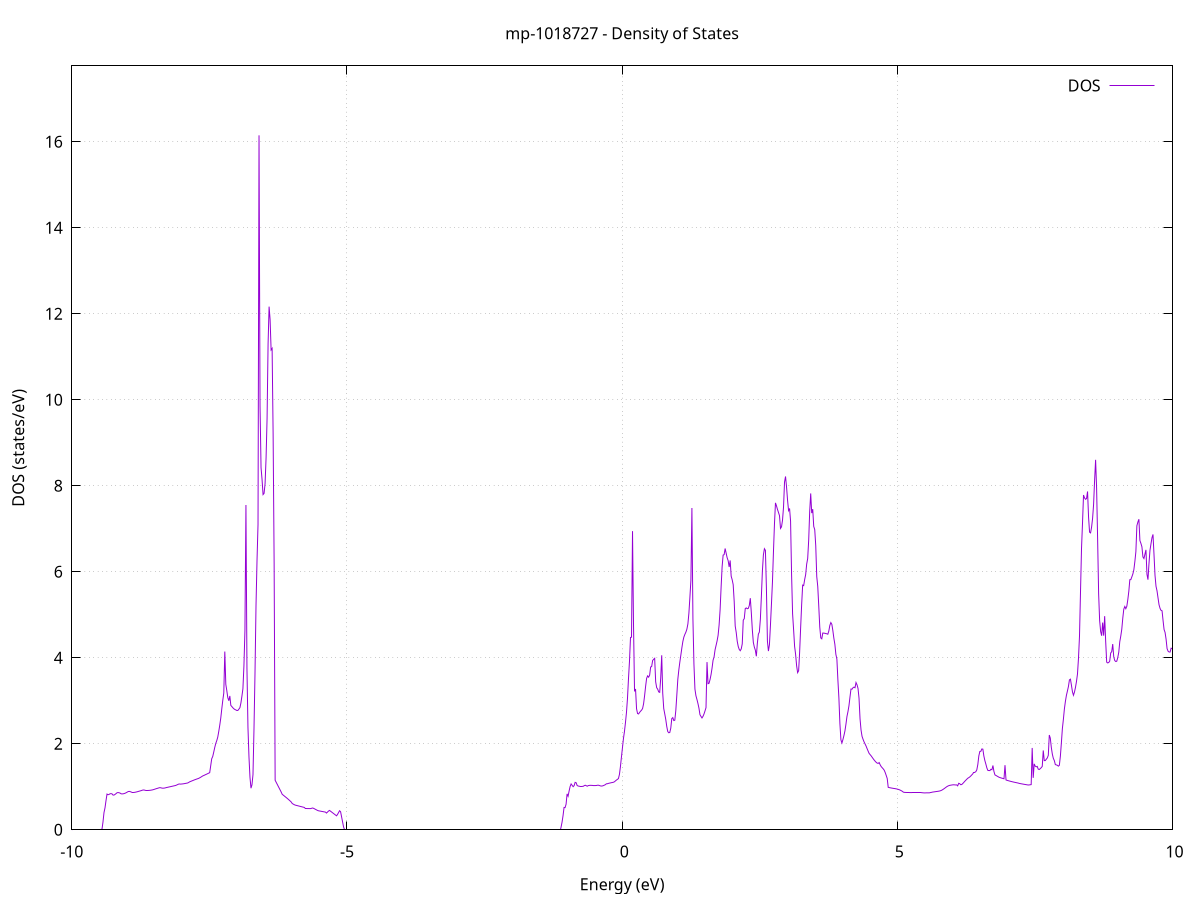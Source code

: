 set title 'mp-1018727 - Density of States'
set xlabel 'Energy (eV)'
set ylabel 'DOS (states/eV)'
set grid
set xrange [-10:10]
set yrange [0:17.765]
set xzeroaxis lt -1
set terminal png size 800,600
set output 'mp-1018727_dos_gnuplot.png'
plot '-' using 1:2 with lines title 'DOS'
-20.170700 0.000000
-20.152400 0.000000
-20.134100 0.000000
-20.115800 0.000000
-20.097500 0.000000
-20.079200 0.000000
-20.061000 0.000000
-20.042700 0.000000
-20.024400 0.000000
-20.006100 0.000000
-19.987800 0.000000
-19.969500 0.000000
-19.951200 0.000000
-19.932900 0.000000
-19.914600 0.000000
-19.896300 0.000000
-19.878000 0.000000
-19.859700 0.000000
-19.841400 0.000000
-19.823200 0.000000
-19.804900 0.000000
-19.786600 0.000000
-19.768300 0.000000
-19.750000 0.000000
-19.731700 0.000000
-19.713400 0.000000
-19.695100 0.000000
-19.676800 0.000000
-19.658500 0.000000
-19.640200 0.000000
-19.621900 0.000000
-19.603600 0.000000
-19.585400 0.000000
-19.567100 0.000000
-19.548800 0.000000
-19.530500 0.000000
-19.512200 0.000000
-19.493900 0.000000
-19.475600 0.000000
-19.457300 0.000000
-19.439000 0.000000
-19.420700 0.000000
-19.402400 0.000000
-19.384100 0.000000
-19.365800 0.000000
-19.347600 0.000000
-19.329300 0.000000
-19.311000 0.000000
-19.292700 0.000000
-19.274400 0.000000
-19.256100 0.000000
-19.237800 0.000000
-19.219500 0.000000
-19.201200 0.000000
-19.182900 0.000000
-19.164600 0.000000
-19.146300 0.000000
-19.128100 0.000000
-19.109800 0.000000
-19.091500 0.000000
-19.073200 0.000000
-19.054900 0.000000
-19.036600 0.000000
-19.018300 0.000000
-19.000000 0.000000
-18.981700 0.000000
-18.963400 0.000000
-18.945100 0.000000
-18.926800 0.000000
-18.908500 0.000000
-18.890300 0.000000
-18.872000 0.000000
-18.853700 0.000000
-18.835400 0.000000
-18.817100 0.000000
-18.798800 0.000000
-18.780500 0.000000
-18.762200 0.000000
-18.743900 0.000000
-18.725600 0.000000
-18.707300 0.000000
-18.689000 0.000000
-18.670700 0.000000
-18.652500 0.000000
-18.634200 0.000000
-18.615900 0.000000
-18.597600 0.000000
-18.579300 0.000000
-18.561000 0.000000
-18.542700 0.000000
-18.524400 0.000000
-18.506100 4.405700
-18.487800 30.357700
-18.469500 40.411600
-18.451200 34.907500
-18.432900 45.697600
-18.414700 44.973000
-18.396400 33.263000
-18.378100 59.705500
-18.359800 133.087600
-18.341500 55.640200
-18.323200 41.707500
-18.304900 62.769500
-18.286600 36.299700
-18.268300 0.000000
-18.250000 0.000000
-18.231700 0.000000
-18.213400 0.000000
-18.195200 0.000000
-18.176900 0.000000
-18.158600 0.000000
-18.140300 0.000000
-18.122000 0.000000
-18.103700 0.000000
-18.085400 0.000000
-18.067100 0.000000
-18.048800 0.000000
-18.030500 0.000000
-18.012200 0.000000
-17.993900 0.000000
-17.975600 0.000000
-17.957400 0.000000
-17.939100 0.000000
-17.920800 0.000000
-17.902500 0.000000
-17.884200 0.000000
-17.865900 0.000000
-17.847600 0.000000
-17.829300 0.000000
-17.811000 0.000000
-17.792700 0.000000
-17.774400 0.000000
-17.756100 0.000000
-17.737800 0.000000
-17.719600 0.000000
-17.701300 0.000000
-17.683000 0.000000
-17.664700 0.000000
-17.646400 0.000000
-17.628100 0.000000
-17.609800 0.000000
-17.591500 0.000000
-17.573200 0.000000
-17.554900 0.000000
-17.536600 0.000000
-17.518300 0.000000
-17.500000 0.000000
-17.481800 0.000000
-17.463500 0.000000
-17.445200 0.000000
-17.426900 0.000000
-17.408600 0.000000
-17.390300 0.000000
-17.372000 0.000000
-17.353700 0.000000
-17.335400 0.000000
-17.317100 0.000000
-17.298800 0.000000
-17.280500 0.000000
-17.262200 0.000000
-17.244000 0.000000
-17.225700 0.000000
-17.207400 0.000000
-17.189100 0.000000
-17.170800 0.000000
-17.152500 0.000000
-17.134200 0.000000
-17.115900 0.000000
-17.097600 0.000000
-17.079300 0.000000
-17.061000 0.000000
-17.042700 0.000000
-17.024500 0.000000
-17.006200 0.000000
-16.987900 0.000000
-16.969600 0.000000
-16.951300 0.000000
-16.933000 0.000000
-16.914700 0.000000
-16.896400 0.000000
-16.878100 0.000000
-16.859800 0.000000
-16.841500 0.000000
-16.823200 0.000000
-16.804900 0.000000
-16.786700 0.000000
-16.768400 0.000000
-16.750100 0.000000
-16.731800 0.000000
-16.713500 0.000000
-16.695200 0.000000
-16.676900 0.000000
-16.658600 0.000000
-16.640300 0.000000
-16.622000 0.000000
-16.603700 0.000000
-16.585400 0.000000
-16.567100 0.000000
-16.548900 0.000000
-16.530600 0.000000
-16.512300 0.000000
-16.494000 0.000000
-16.475700 0.000000
-16.457400 0.000000
-16.439100 0.000000
-16.420800 0.000000
-16.402500 0.000000
-16.384200 0.000000
-16.365900 0.000000
-16.347600 0.000000
-16.329300 0.000000
-16.311100 0.000000
-16.292800 0.000000
-16.274500 0.000000
-16.256200 0.000000
-16.237900 0.000000
-16.219600 0.000000
-16.201300 0.000000
-16.183000 0.000000
-16.164700 0.000000
-16.146400 0.000000
-16.128100 0.000000
-16.109800 0.000000
-16.091500 0.000000
-16.073300 0.000000
-16.055000 0.000000
-16.036700 0.000000
-16.018400 0.000000
-16.000100 0.000000
-15.981800 0.000000
-15.963500 0.000000
-15.945200 0.000000
-15.926900 0.000000
-15.908600 0.000000
-15.890300 0.000000
-15.872000 0.000000
-15.853800 0.000000
-15.835500 0.000000
-15.817200 0.000000
-15.798900 0.000000
-15.780600 0.000000
-15.762300 0.000000
-15.744000 0.000000
-15.725700 0.000000
-15.707400 0.000000
-15.689100 0.000000
-15.670800 0.000000
-15.652500 0.000000
-15.634200 0.000000
-15.616000 0.000000
-15.597700 0.000000
-15.579400 0.000000
-15.561100 0.000000
-15.542800 0.000000
-15.524500 0.000000
-15.506200 0.000000
-15.487900 0.000000
-15.469600 0.000000
-15.451300 0.000000
-15.433000 0.000000
-15.414700 0.000000
-15.396400 0.000000
-15.378200 0.000000
-15.359900 0.000000
-15.341600 0.000000
-15.323300 0.000000
-15.305000 0.000000
-15.286700 0.000000
-15.268400 0.000000
-15.250100 0.000000
-15.231800 0.000000
-15.213500 0.000000
-15.195200 0.000000
-15.176900 0.000000
-15.158600 0.000000
-15.140400 0.000000
-15.122100 0.000000
-15.103800 0.000000
-15.085500 0.000000
-15.067200 0.000000
-15.048900 0.000000
-15.030600 0.000000
-15.012300 0.000000
-14.994000 0.000000
-14.975700 0.000000
-14.957400 0.000000
-14.939100 0.000000
-14.920800 0.000000
-14.902600 0.000000
-14.884300 0.000000
-14.866000 0.000000
-14.847700 0.000000
-14.829400 0.000000
-14.811100 0.000000
-14.792800 0.000000
-14.774500 0.000000
-14.756200 0.000000
-14.737900 0.000000
-14.719600 0.000000
-14.701300 0.000000
-14.683100 0.000000
-14.664800 0.000000
-14.646500 0.000000
-14.628200 0.000000
-14.609900 0.000000
-14.591600 0.000000
-14.573300 0.000000
-14.555000 0.000000
-14.536700 0.000000
-14.518400 0.000000
-14.500100 0.000000
-14.481800 0.000000
-14.463500 0.000000
-14.445300 0.000000
-14.427000 0.000000
-14.408700 0.000000
-14.390400 0.000000
-14.372100 0.000000
-14.353800 0.000000
-14.335500 0.000000
-14.317200 0.000000
-14.298900 0.000000
-14.280600 0.000000
-14.262300 0.000000
-14.244000 0.000000
-14.225700 0.000000
-14.207500 0.000000
-14.189200 0.000000
-14.170900 0.000000
-14.152600 0.000000
-14.134300 0.000000
-14.116000 0.000000
-14.097700 0.000000
-14.079400 0.000000
-14.061100 0.000000
-14.042800 0.000000
-14.024500 0.000000
-14.006200 0.000000
-13.987900 0.000000
-13.969700 0.000000
-13.951400 0.000000
-13.933100 0.000000
-13.914800 0.000000
-13.896500 0.000000
-13.878200 0.000000
-13.859900 0.000000
-13.841600 0.000000
-13.823300 0.000000
-13.805000 0.000000
-13.786700 0.000000
-13.768400 0.000000
-13.750100 0.000000
-13.731900 0.000000
-13.713600 0.000000
-13.695300 0.000000
-13.677000 0.000000
-13.658700 0.000000
-13.640400 0.000000
-13.622100 0.000000
-13.603800 0.000000
-13.585500 0.000000
-13.567200 0.000000
-13.548900 0.000000
-13.530600 0.000000
-13.512400 0.000000
-13.494100 0.000000
-13.475800 0.000000
-13.457500 0.000000
-13.439200 0.000000
-13.420900 0.000000
-13.402600 0.000000
-13.384300 0.000000
-13.366000 0.000000
-13.347700 0.000000
-13.329400 0.000000
-13.311100 0.000000
-13.292800 0.000000
-13.274600 0.000000
-13.256300 0.000000
-13.238000 0.000000
-13.219700 0.000000
-13.201400 0.000000
-13.183100 0.000000
-13.164800 0.000000
-13.146500 0.000000
-13.128200 0.000000
-13.109900 0.000000
-13.091600 0.000000
-13.073300 0.000000
-13.055000 0.000000
-13.036800 0.000000
-13.018500 0.000000
-13.000200 0.000000
-12.981900 0.000000
-12.963600 0.000000
-12.945300 0.000000
-12.927000 0.000000
-12.908700 0.000000
-12.890400 0.000000
-12.872100 0.000000
-12.853800 0.000000
-12.835500 0.000000
-12.817200 0.000000
-12.799000 0.000000
-12.780700 0.000000
-12.762400 0.000000
-12.744100 0.000000
-12.725800 0.000000
-12.707500 0.000000
-12.689200 0.000000
-12.670900 0.000000
-12.652600 0.000000
-12.634300 0.000000
-12.616000 0.000000
-12.597700 0.000000
-12.579400 0.000000
-12.561200 0.000000
-12.542900 0.000000
-12.524600 0.000000
-12.506300 0.000000
-12.488000 0.000000
-12.469700 0.000000
-12.451400 0.000000
-12.433100 0.000000
-12.414800 0.000000
-12.396500 0.000000
-12.378200 0.000000
-12.359900 0.000000
-12.341700 0.000000
-12.323400 0.000000
-12.305100 0.000000
-12.286800 0.000000
-12.268500 0.000000
-12.250200 0.000000
-12.231900 0.000000
-12.213600 0.000000
-12.195300 0.000000
-12.177000 0.000000
-12.158700 0.000000
-12.140400 0.000000
-12.122100 0.000000
-12.103900 0.000000
-12.085600 0.000000
-12.067300 0.000000
-12.049000 0.000000
-12.030700 0.000000
-12.012400 0.000000
-11.994100 0.000000
-11.975800 0.000000
-11.957500 0.000000
-11.939200 0.000000
-11.920900 0.000000
-11.902600 0.000000
-11.884300 0.000000
-11.866100 0.000000
-11.847800 0.000000
-11.829500 0.000000
-11.811200 0.000000
-11.792900 0.000000
-11.774600 0.000000
-11.756300 0.000000
-11.738000 0.000000
-11.719700 0.000000
-11.701400 0.000000
-11.683100 0.000000
-11.664800 0.000000
-11.646500 0.000000
-11.628300 0.000000
-11.610000 0.000000
-11.591700 0.000000
-11.573400 0.000000
-11.555100 0.000000
-11.536800 0.000000
-11.518500 0.000000
-11.500200 0.000000
-11.481900 0.000000
-11.463600 0.000000
-11.445300 0.000000
-11.427000 0.000000
-11.408800 0.000000
-11.390500 0.000000
-11.372200 0.000000
-11.353900 0.000000
-11.335600 0.000000
-11.317300 0.000000
-11.299000 0.000000
-11.280700 0.000000
-11.262400 0.000000
-11.244100 0.000000
-11.225800 0.000000
-11.207500 0.000000
-11.189200 0.000000
-11.171000 0.000000
-11.152700 0.000000
-11.134400 0.000000
-11.116100 0.000000
-11.097800 0.000000
-11.079500 0.000000
-11.061200 0.000000
-11.042900 0.000000
-11.024600 0.000000
-11.006300 0.000000
-10.988000 0.000000
-10.969700 0.000000
-10.951400 0.000000
-10.933200 0.000000
-10.914900 0.000000
-10.896600 0.000000
-10.878300 0.000000
-10.860000 0.000000
-10.841700 0.000000
-10.823400 0.000000
-10.805100 0.000000
-10.786800 0.000000
-10.768500 0.000000
-10.750200 0.000000
-10.731900 0.000000
-10.713600 0.000000
-10.695400 0.000000
-10.677100 0.000000
-10.658800 0.000000
-10.640500 0.000000
-10.622200 0.000000
-10.603900 0.000000
-10.585600 0.000000
-10.567300 0.000000
-10.549000 0.000000
-10.530700 0.000000
-10.512400 0.000000
-10.494100 0.000000
-10.475800 0.000000
-10.457600 0.000000
-10.439300 0.000000
-10.421000 0.000000
-10.402700 0.000000
-10.384400 0.000000
-10.366100 0.000000
-10.347800 0.000000
-10.329500 0.000000
-10.311200 0.000000
-10.292900 0.000000
-10.274600 0.000000
-10.256300 0.000000
-10.238100 0.000000
-10.219800 0.000000
-10.201500 0.000000
-10.183200 0.000000
-10.164900 0.000000
-10.146600 0.000000
-10.128300 0.000000
-10.110000 0.000000
-10.091700 0.000000
-10.073400 0.000000
-10.055100 0.000000
-10.036800 0.000000
-10.018500 0.000000
-10.000300 0.000000
-9.982000 0.000000
-9.963700 0.000000
-9.945400 0.000000
-9.927100 0.000000
-9.908800 0.000000
-9.890500 0.000000
-9.872200 0.000000
-9.853900 0.000000
-9.835600 0.000000
-9.817300 0.000000
-9.799000 0.000000
-9.780700 0.000000
-9.762500 0.000000
-9.744200 0.000000
-9.725900 0.000000
-9.707600 0.000000
-9.689300 0.000000
-9.671000 0.000000
-9.652700 0.000000
-9.634400 0.000000
-9.616100 0.000000
-9.597800 0.000000
-9.579500 0.000000
-9.561200 0.000000
-9.542900 0.000000
-9.524700 0.000000
-9.506400 0.000000
-9.488100 0.000000
-9.469800 0.000000
-9.451500 0.012600
-9.433200 0.180400
-9.414900 0.399200
-9.396600 0.510100
-9.378300 0.678200
-9.360000 0.830700
-9.341700 0.815500
-9.323400 0.822000
-9.305100 0.836800
-9.286900 0.840100
-9.268600 0.834800
-9.250300 0.806600
-9.232000 0.807700
-9.213700 0.823100
-9.195400 0.841300
-9.177100 0.861700
-9.158800 0.865100
-9.140500 0.860900
-9.122200 0.853300
-9.103900 0.836600
-9.085600 0.833900
-9.067400 0.836100
-9.049100 0.842000
-9.030800 0.850200
-9.012500 0.861300
-8.994200 0.875000
-8.975900 0.888300
-8.957600 0.893500
-8.939300 0.887600
-8.921000 0.878200
-8.902700 0.867400
-8.884400 0.866700
-8.866100 0.869200
-8.847800 0.873000
-8.829600 0.877900
-8.811300 0.884000
-8.793000 0.890800
-8.774700 0.897500
-8.756400 0.904200
-8.738100 0.910900
-8.719800 0.919900
-8.701500 0.925600
-8.683200 0.923900
-8.664900 0.917100
-8.646600 0.913000
-8.628300 0.913700
-8.610000 0.914500
-8.591800 0.916200
-8.573500 0.919000
-8.555200 0.922700
-8.536900 0.927000
-8.518600 0.933000
-8.500300 0.940700
-8.482000 0.948600
-8.463700 0.956200
-8.445400 0.963400
-8.427100 0.970600
-8.408800 0.977700
-8.390500 0.978400
-8.372200 0.972500
-8.354000 0.967600
-8.335700 0.967400
-8.317400 0.969800
-8.299100 0.974900
-8.280800 0.981600
-8.262500 0.986900
-8.244200 0.992200
-8.225900 0.997500
-8.207600 1.002800
-8.189300 1.008100
-8.171000 1.013400
-8.152700 1.018700
-8.134400 1.024100
-8.116200 1.029700
-8.097900 1.038200
-8.079600 1.049600
-8.061300 1.061200
-8.043000 1.064900
-8.024700 1.062100
-8.006400 1.063900
-7.988100 1.066600
-7.969800 1.069800
-7.951500 1.074100
-7.933200 1.078600
-7.914900 1.083100
-7.896700 1.087600
-7.878400 1.098400
-7.860100 1.114100
-7.841800 1.123600
-7.823500 1.133200
-7.805200 1.142800
-7.786900 1.152300
-7.768600 1.161800
-7.750300 1.170500
-7.732000 1.178800
-7.713700 1.187000
-7.695400 1.195300
-7.677100 1.207700
-7.658900 1.221100
-7.640600 1.235800
-7.622300 1.250800
-7.604000 1.261300
-7.585700 1.272200
-7.567400 1.283200
-7.549100 1.294200
-7.530800 1.305500
-7.512500 1.316900
-7.494200 1.328300
-7.475900 1.489300
-7.457600 1.651400
-7.439300 1.703900
-7.421100 1.804800
-7.402800 1.912200
-7.384500 2.005900
-7.366200 2.071100
-7.347900 2.154000
-7.329600 2.286400
-7.311300 2.433500
-7.293000 2.598800
-7.274700 2.811800
-7.256400 3.009600
-7.238100 3.179900
-7.219800 4.145100
-7.201500 3.382000
-7.183300 3.234200
-7.165000 3.071300
-7.146700 3.001400
-7.128400 3.112300
-7.110100 2.891800
-7.091800 2.866000
-7.073500 2.837700
-7.055200 2.813700
-7.036900 2.797800
-7.018600 2.786500
-7.000300 2.774000
-6.982000 2.776000
-6.963700 2.806100
-6.945500 2.838700
-6.927200 2.947800
-6.908900 3.106700
-6.890600 3.279600
-6.872300 3.810500
-6.854000 4.632300
-6.835700 7.552000
-6.817400 3.760900
-6.799100 2.385900
-6.780800 1.698700
-6.762500 1.222800
-6.744200 0.966900
-6.726000 1.046300
-6.707700 1.282800
-6.689400 2.347800
-6.671100 3.639600
-6.652800 5.209400
-6.634500 6.261500
-6.616200 7.098900
-6.597900 16.150000
-6.579600 9.854000
-6.561300 8.421200
-6.543000 8.146700
-6.524700 7.794800
-6.506400 7.822300
-6.488200 8.046900
-6.469900 8.647000
-6.451600 9.566800
-6.433300 11.306000
-6.415000 12.166300
-6.396700 11.863200
-6.378400 11.160100
-6.360100 11.195500
-6.341800 9.199900
-6.323500 6.214800
-6.305200 1.151900
-6.286900 1.106300
-6.268600 1.060800
-6.250400 1.015200
-6.232100 0.969600
-6.213800 0.924000
-6.195500 0.878400
-6.177200 0.826100
-6.158900 0.806900
-6.140600 0.787800
-6.122300 0.768700
-6.104000 0.749600
-6.085700 0.730400
-6.067400 0.710000
-6.049100 0.688900
-6.030800 0.667700
-6.012600 0.645100
-5.994300 0.610800
-5.976000 0.596700
-5.957700 0.583400
-5.939400 0.573500
-5.921100 0.567500
-5.902800 0.561500
-5.884500 0.555500
-5.866200 0.549500
-5.847900 0.543500
-5.829600 0.537400
-5.811300 0.531400
-5.793100 0.525400
-5.774800 0.519400
-5.756500 0.494800
-5.738200 0.494200
-5.719900 0.493700
-5.701600 0.493100
-5.683300 0.492600
-5.665000 0.492000
-5.646700 0.497600
-5.628400 0.506500
-5.610100 0.501000
-5.591800 0.488600
-5.573500 0.476200
-5.555300 0.463800
-5.537000 0.451400
-5.518700 0.442000
-5.500400 0.437600
-5.482100 0.433100
-5.463800 0.428600
-5.445500 0.424200
-5.427200 0.419700
-5.408900 0.415300
-5.390600 0.410800
-5.372300 0.388600
-5.354000 0.411600
-5.335700 0.434600
-5.317500 0.450500
-5.299200 0.432500
-5.280900 0.414500
-5.262600 0.396600
-5.244300 0.378600
-5.226000 0.360700
-5.207700 0.342700
-5.189400 0.324800
-5.171100 0.357500
-5.152800 0.400000
-5.134500 0.442500
-5.116200 0.420900
-5.097900 0.301700
-5.079700 0.182400
-5.061400 0.063100
-5.043100 0.000000
-5.024800 0.000000
-5.006500 0.000000
-4.988200 0.000000
-4.969900 0.000000
-4.951600 0.000000
-4.933300 0.000000
-4.915000 0.000000
-4.896700 0.000000
-4.878400 0.000000
-4.860100 0.000000
-4.841900 0.000000
-4.823600 0.000000
-4.805300 0.000000
-4.787000 0.000000
-4.768700 0.000000
-4.750400 0.000000
-4.732100 0.000000
-4.713800 0.000000
-4.695500 0.000000
-4.677200 0.000000
-4.658900 0.000000
-4.640600 0.000000
-4.622400 0.000000
-4.604100 0.000000
-4.585800 0.000000
-4.567500 0.000000
-4.549200 0.000000
-4.530900 0.000000
-4.512600 0.000000
-4.494300 0.000000
-4.476000 0.000000
-4.457700 0.000000
-4.439400 0.000000
-4.421100 0.000000
-4.402800 0.000000
-4.384600 0.000000
-4.366300 0.000000
-4.348000 0.000000
-4.329700 0.000000
-4.311400 0.000000
-4.293100 0.000000
-4.274800 0.000000
-4.256500 0.000000
-4.238200 0.000000
-4.219900 0.000000
-4.201600 0.000000
-4.183300 0.000000
-4.165000 0.000000
-4.146800 0.000000
-4.128500 0.000000
-4.110200 0.000000
-4.091900 0.000000
-4.073600 0.000000
-4.055300 0.000000
-4.037000 0.000000
-4.018700 0.000000
-4.000400 0.000000
-3.982100 0.000000
-3.963800 0.000000
-3.945500 0.000000
-3.927200 0.000000
-3.909000 0.000000
-3.890700 0.000000
-3.872400 0.000000
-3.854100 0.000000
-3.835800 0.000000
-3.817500 0.000000
-3.799200 0.000000
-3.780900 0.000000
-3.762600 0.000000
-3.744300 0.000000
-3.726000 0.000000
-3.707700 0.000000
-3.689400 0.000000
-3.671200 0.000000
-3.652900 0.000000
-3.634600 0.000000
-3.616300 0.000000
-3.598000 0.000000
-3.579700 0.000000
-3.561400 0.000000
-3.543100 0.000000
-3.524800 0.000000
-3.506500 0.000000
-3.488200 0.000000
-3.469900 0.000000
-3.451700 0.000000
-3.433400 0.000000
-3.415100 0.000000
-3.396800 0.000000
-3.378500 0.000000
-3.360200 0.000000
-3.341900 0.000000
-3.323600 0.000000
-3.305300 0.000000
-3.287000 0.000000
-3.268700 0.000000
-3.250400 0.000000
-3.232100 0.000000
-3.213900 0.000000
-3.195600 0.000000
-3.177300 0.000000
-3.159000 0.000000
-3.140700 0.000000
-3.122400 0.000000
-3.104100 0.000000
-3.085800 0.000000
-3.067500 0.000000
-3.049200 0.000000
-3.030900 0.000000
-3.012600 0.000000
-2.994300 0.000000
-2.976100 0.000000
-2.957800 0.000000
-2.939500 0.000000
-2.921200 0.000000
-2.902900 0.000000
-2.884600 0.000000
-2.866300 0.000000
-2.848000 0.000000
-2.829700 0.000000
-2.811400 0.000000
-2.793100 0.000000
-2.774800 0.000000
-2.756500 0.000000
-2.738300 0.000000
-2.720000 0.000000
-2.701700 0.000000
-2.683400 0.000000
-2.665100 0.000000
-2.646800 0.000000
-2.628500 0.000000
-2.610200 0.000000
-2.591900 0.000000
-2.573600 0.000000
-2.555300 0.000000
-2.537000 0.000000
-2.518700 0.000000
-2.500500 0.000000
-2.482200 0.000000
-2.463900 0.000000
-2.445600 0.000000
-2.427300 0.000000
-2.409000 0.000000
-2.390700 0.000000
-2.372400 0.000000
-2.354100 0.000000
-2.335800 0.000000
-2.317500 0.000000
-2.299200 0.000000
-2.281000 0.000000
-2.262700 0.000000
-2.244400 0.000000
-2.226100 0.000000
-2.207800 0.000000
-2.189500 0.000000
-2.171200 0.000000
-2.152900 0.000000
-2.134600 0.000000
-2.116300 0.000000
-2.098000 0.000000
-2.079700 0.000000
-2.061400 0.000000
-2.043200 0.000000
-2.024900 0.000000
-2.006600 0.000000
-1.988300 0.000000
-1.970000 0.000000
-1.951700 0.000000
-1.933400 0.000000
-1.915100 0.000000
-1.896800 0.000000
-1.878500 0.000000
-1.860200 0.000000
-1.841900 0.000000
-1.823600 0.000000
-1.805400 0.000000
-1.787100 0.000000
-1.768800 0.000000
-1.750500 0.000000
-1.732200 0.000000
-1.713900 0.000000
-1.695600 0.000000
-1.677300 0.000000
-1.659000 0.000000
-1.640700 0.000000
-1.622400 0.000000
-1.604100 0.000000
-1.585800 0.000000
-1.567600 0.000000
-1.549300 0.000000
-1.531000 0.000000
-1.512700 0.000000
-1.494400 0.000000
-1.476100 0.000000
-1.457800 0.000000
-1.439500 0.000000
-1.421200 0.000000
-1.402900 0.000000
-1.384600 0.000000
-1.366300 0.000000
-1.348000 0.000000
-1.329800 0.000000
-1.311500 0.000000
-1.293200 0.000000
-1.274900 0.000000
-1.256600 0.000000
-1.238300 0.000000
-1.220000 0.000000
-1.201700 0.000000
-1.183400 0.000000
-1.165100 0.000000
-1.146800 0.000000
-1.128500 0.000000
-1.110300 0.058200
-1.092000 0.176300
-1.073700 0.330000
-1.055400 0.519100
-1.037100 0.515700
-1.018800 0.594200
-1.000500 0.834900
-0.982200 0.780600
-0.963900 0.900500
-0.945600 1.005400
-0.927300 1.065800
-0.909000 1.034200
-0.890700 1.002300
-0.872500 1.026700
-0.854200 1.102900
-0.835900 1.094400
-0.817600 1.029000
-0.799300 1.017800
-0.781000 1.013100
-0.762700 1.009000
-0.744400 1.008900
-0.726100 1.009100
-0.707800 1.010500
-0.689500 1.025700
-0.671200 1.036000
-0.652900 1.025600
-0.634700 1.013100
-0.616400 1.026800
-0.598100 1.031600
-0.579800 1.033600
-0.561500 1.033400
-0.543200 1.032000
-0.524900 1.028000
-0.506600 1.027400
-0.488300 1.028300
-0.470000 1.029800
-0.451700 1.035000
-0.433400 1.036900
-0.415100 1.030700
-0.396900 1.021100
-0.378600 1.016800
-0.360300 1.018900
-0.342000 1.026500
-0.323700 1.037400
-0.305400 1.048500
-0.287100 1.068800
-0.268800 1.070500
-0.250500 1.078100
-0.232200 1.084300
-0.213900 1.089500
-0.195600 1.095100
-0.177300 1.099700
-0.159100 1.105000
-0.140800 1.115800
-0.122500 1.135800
-0.104200 1.155800
-0.085900 1.172200
-0.067600 1.191000
-0.049300 1.286200
-0.031000 1.471500
-0.012700 1.692800
0.005600 1.907900
0.023900 2.124100
0.042200 2.288100
0.060400 2.492500
0.078700 2.731100
0.097000 3.055700
0.115300 3.515700
0.133600 3.926600
0.151900 4.472200
0.170200 4.479300
0.188500 6.945400
0.206800 4.744600
0.225100 3.218900
0.243400 3.273400
0.261700 2.814300
0.280000 2.703300
0.298200 2.693500
0.316500 2.728400
0.334800 2.757300
0.353100 2.782300
0.371400 2.819800
0.389700 2.931200
0.408000 3.118100
0.426300 3.334300
0.444600 3.521500
0.462900 3.579600
0.481200 3.548800
0.499500 3.595100
0.517800 3.785600
0.536000 3.795000
0.554300 3.937900
0.572600 3.965300
0.590900 3.986800
0.609200 3.440500
0.627500 3.304100
0.645800 3.270000
0.664100 3.206500
0.682400 3.196300
0.700700 3.524700
0.719000 4.058100
0.737300 3.177400
0.755600 2.819900
0.773800 2.696700
0.792100 2.570000
0.810400 2.404800
0.828700 2.284500
0.847000 2.256100
0.865300 2.261800
0.883600 2.362700
0.901900 2.585800
0.920200 2.608300
0.938500 2.539700
0.956800 2.547800
0.975100 2.771300
0.993300 3.128500
1.011600 3.498700
1.029900 3.717800
1.048200 3.898600
1.066500 4.062100
1.084800 4.228000
1.103100 4.379200
1.121400 4.481000
1.139700 4.543900
1.158000 4.595300
1.176300 4.664700
1.194600 4.787500
1.212900 5.036800
1.231100 5.405100
1.249400 5.805500
1.267700 7.482800
1.286000 4.906300
1.304300 3.858200
1.322600 3.271700
1.340900 3.116200
1.359200 3.030800
1.377500 2.935700
1.395800 2.827000
1.414100 2.674700
1.432400 2.636400
1.450700 2.600500
1.468900 2.637600
1.487200 2.691900
1.505500 2.763800
1.523800 2.839700
1.542100 3.900000
1.560400 3.396600
1.578700 3.406100
1.597000 3.493600
1.615300 3.608500
1.633600 3.759800
1.651900 3.942200
1.670200 4.018500
1.688500 4.186300
1.706700 4.287400
1.725000 4.390600
1.743300 4.521200
1.761600 4.761300
1.779900 5.115500
1.798200 5.641600
1.816500 6.115900
1.834800 6.387800
1.853100 6.398500
1.871400 6.540900
1.889700 6.432400
1.908000 6.325900
1.926300 6.258200
1.944500 6.111900
1.962800 6.263500
1.981100 5.897800
1.999400 5.814400
2.017700 5.700400
2.036000 5.309800
2.054300 4.738900
2.072600 4.589600
2.090900 4.384500
2.109200 4.263500
2.127500 4.194100
2.145800 4.163900
2.164000 4.205900
2.182300 4.323200
2.200600 4.874900
2.218900 4.909900
2.237200 5.145100
2.255500 5.159300
2.273800 5.140800
2.292100 5.148400
2.310400 5.215300
2.328700 5.385600
2.347000 5.052300
2.365300 4.653400
2.383600 4.358800
2.401800 4.248700
2.420100 4.176800
2.438400 4.035000
2.456700 4.339300
2.475000 4.548000
2.493300 4.598800
2.511600 4.898800
2.529900 5.427400
2.548200 6.015500
2.566500 6.392100
2.584800 6.536000
2.603100 6.498500
2.621400 5.621400
2.639600 4.387400
2.657900 4.156400
2.676200 4.303200
2.694500 4.752400
2.712800 5.246700
2.731100 5.758900
2.749400 6.462500
2.767700 7.114100
2.786000 7.602600
2.804300 7.533000
2.822600 7.449700
2.840900 7.378700
2.859200 7.304100
2.877400 7.008200
2.895700 7.044400
2.914000 7.200800
2.932300 7.503100
2.950600 8.087700
2.968900 8.216000
2.987200 7.971500
3.005500 7.664600
3.023800 7.423500
3.042100 7.471800
3.060400 7.178000
3.078700 5.936800
3.097000 5.023300
3.115200 4.657300
3.133500 4.267000
3.151800 4.079600
3.170100 3.816100
3.188400 3.654300
3.206700 3.697500
3.225000 4.129100
3.243300 4.701300
3.261600 5.235300
3.279900 5.689800
3.298200 5.678000
3.316500 5.819000
3.334700 5.936600
3.353000 6.178700
3.371300 6.308600
3.389600 6.737900
3.407900 7.406300
3.426200 7.821700
3.444500 7.364900
3.462800 7.456500
3.481100 7.055400
3.499400 6.979600
3.517700 6.609700
3.536000 5.888500
3.554300 5.658300
3.572500 5.204700
3.590800 4.712900
3.609100 4.461500
3.627400 4.440500
3.645700 4.575600
3.664000 4.573100
3.682300 4.570000
3.700600 4.562700
3.718900 4.558100
3.737200 4.547800
3.755500 4.621800
3.773800 4.753100
3.792100 4.818900
3.810300 4.778300
3.828600 4.632300
3.846900 4.454500
3.865200 4.313200
3.883500 4.079000
3.901800 3.971100
3.920100 3.484700
3.938400 3.065300
3.956700 2.467900
3.975000 2.092100
3.993300 2.017500
4.011600 2.098000
4.029900 2.191000
4.048100 2.297800
4.066400 2.454800
4.084700 2.633200
4.103000 2.746000
4.121300 2.886000
4.139600 3.083700
4.157900 3.273300
4.176200 3.269200
4.194500 3.302900
4.212800 3.317700
4.231100 3.303700
4.249400 3.424000
4.267700 3.372500
4.285900 3.287100
4.304200 3.059100
4.322500 2.582200
4.340800 2.318600
4.359100 2.172000
4.377400 2.104000
4.395700 2.044300
4.414000 1.995100
4.432300 1.946600
4.450600 1.887900
4.468900 1.831200
4.487200 1.777000
4.505400 1.748400
4.523700 1.720500
4.542000 1.687500
4.560300 1.654200
4.578600 1.622700
4.596900 1.594900
4.615200 1.569700
4.633500 1.550700
4.651800 1.543700
4.670100 1.563100
4.688400 1.510800
4.706700 1.470600
4.725000 1.443500
4.743200 1.417500
4.761500 1.386100
4.779800 1.331600
4.798100 1.263900
4.816400 1.192700
4.834700 0.986900
4.853000 0.981100
4.871300 0.976000
4.889600 0.971600
4.907900 0.967400
4.926200 0.963400
4.944500 0.959600
4.962800 0.955800
4.981000 0.951400
4.999300 0.945800
5.017600 0.939100
5.035900 0.931200
5.054200 0.920900
5.072500 0.908200
5.090800 0.894900
5.109100 0.875500
5.127400 0.870000
5.145700 0.868500
5.164000 0.867700
5.182300 0.867100
5.200600 0.866500
5.218800 0.866000
5.237100 0.865800
5.255400 0.865900
5.273700 0.866100
5.292000 0.866400
5.310300 0.866700
5.328600 0.867100
5.346900 0.867500
5.365200 0.867600
5.383500 0.867600
5.401800 0.867400
5.420100 0.866900
5.438400 0.863900
5.456600 0.861000
5.474900 0.858600
5.493200 0.857800
5.511500 0.858200
5.529800 0.858700
5.548100 0.859100
5.566400 0.859500
5.584700 0.859900
5.603000 0.865500
5.621300 0.870300
5.639600 0.876400
5.657900 0.879700
5.676100 0.883000
5.694400 0.886400
5.712700 0.890000
5.731000 0.893600
5.749300 0.897100
5.767600 0.901700
5.785900 0.908200
5.804200 0.918500
5.822500 0.931800
5.840800 0.947400
5.859100 0.964100
5.877400 0.981700
5.895700 0.999200
5.913900 1.013400
5.932200 1.024700
5.950500 1.032600
5.968800 1.037100
5.987100 1.040800
6.005400 1.044600
6.023700 1.046200
6.042000 1.044800
6.060300 1.042000
6.078600 1.043300
6.096900 1.022000
6.115200 1.081200
6.133500 1.071700
6.151700 1.048000
6.170000 1.051800
6.188300 1.074500
6.206600 1.099700
6.224900 1.126200
6.243200 1.150600
6.261500 1.174600
6.279800 1.197900
6.298100 1.212200
6.316400 1.228900
6.334700 1.251200
6.353000 1.275900
6.371300 1.300700
6.389500 1.325600
6.407800 1.325600
6.426100 1.351000
6.444400 1.394200
6.462700 1.518600
6.481000 1.717500
6.499300 1.821000
6.517600 1.824600
6.535900 1.879900
6.554200 1.874700
6.572500 1.715800
6.590800 1.608100
6.609000 1.526800
6.627300 1.436800
6.645600 1.380200
6.663900 1.376900
6.682200 1.376200
6.700500 1.406700
6.718800 1.396600
6.737100 1.494600
6.755400 1.356700
6.773700 1.276500
6.792000 1.263300
6.810300 1.249800
6.828600 1.236400
6.846800 1.222200
6.865100 1.214000
6.883400 1.206400
6.901700 1.199300
6.920000 1.192400
6.938300 1.185600
6.956600 1.502800
6.974900 1.158300
6.993200 1.149600
7.011500 1.143100
7.029800 1.136600
7.048100 1.130100
7.066400 1.123800
7.084600 1.117900
7.102900 1.112300
7.121200 1.107000
7.139500 1.101800
7.157800 1.096800
7.176100 1.091900
7.194400 1.087100
7.212700 1.079600
7.231000 1.074700
7.249300 1.070300
7.267600 1.066000
7.285900 1.061700
7.304200 1.057500
7.322400 1.053400
7.340700 1.049300
7.359000 1.045200
7.377300 1.041200
7.395600 1.043000
7.413900 1.046600
7.432200 1.050400
7.450500 1.903200
7.468800 1.208300
7.487100 1.532500
7.505400 1.480700
7.523700 1.464200
7.542000 1.473900
7.560200 1.410300
7.578500 1.401200
7.596800 1.421000
7.615100 1.444100
7.633400 1.474000
7.651700 1.844800
7.670000 1.608200
7.688300 1.609600
7.706600 1.639800
7.724900 1.670300
7.743200 1.731100
7.761500 2.203400
7.779700 2.131400
7.798000 1.916500
7.816300 1.760900
7.834600 1.661100
7.852900 1.609100
7.871200 1.515700
7.889500 1.509000
7.907800 1.499700
7.926100 1.479600
7.944400 1.500400
7.962700 1.709700
7.981000 2.023000
7.999300 2.356000
8.017500 2.570100
8.035800 2.811700
8.054100 2.985500
8.072400 3.125800
8.090700 3.226400
8.109000 3.331500
8.127300 3.485900
8.145600 3.502400
8.163900 3.359800
8.182200 3.208800
8.200500 3.127600
8.218800 3.201900
8.237100 3.311000
8.255300 3.449000
8.273600 3.622800
8.291900 3.991700
8.310200 4.503600
8.328500 5.535000
8.346800 6.543700
8.365100 7.141900
8.383400 7.784600
8.401700 7.717400
8.420000 7.685400
8.438300 7.702200
8.456600 7.867400
8.474900 7.268300
8.493100 6.920700
8.511400 6.904300
8.529700 7.037000
8.548000 7.240900
8.566300 7.565900
8.584600 8.126900
8.602900 8.603500
8.621200 7.938200
8.639500 6.759300
8.657800 5.491200
8.676100 4.863400
8.694400 4.609700
8.712700 4.512600
8.730900 4.819000
8.749200 4.515100
8.767500 4.967400
8.785800 4.381600
8.804100 3.898000
8.822400 3.880100
8.840700 3.889500
8.859000 3.920500
8.877300 4.111000
8.895600 4.142300
8.913900 4.319600
8.932200 4.024400
8.950400 3.936200
8.968700 3.913400
8.987000 3.919500
9.005300 4.003400
9.023600 4.128000
9.041900 4.372300
9.060200 4.504900
9.078500 4.664600
9.096800 4.922500
9.115100 5.132300
9.133400 5.192700
9.151700 5.141800
9.170000 5.197400
9.188200 5.352900
9.206500 5.547000
9.224800 5.816100
9.243100 5.818100
9.261400 5.881500
9.279700 5.948900
9.298000 6.047400
9.316300 6.239100
9.334600 6.466600
9.352900 7.070400
9.371200 7.157900
9.389500 7.222200
9.407800 6.726800
9.426000 6.660700
9.444300 6.581100
9.462600 6.344700
9.480900 6.307700
9.499200 6.409000
9.517500 6.509400
9.535800 5.943500
9.554100 5.816400
9.572400 6.185900
9.590700 6.499000
9.609000 6.649200
9.627300 6.793000
9.645600 6.868400
9.663800 6.405800
9.682100 5.918700
9.700400 5.663200
9.718700 5.556100
9.737000 5.393600
9.755300 5.233400
9.773600 5.149800
9.791900 5.102300
9.810200 5.092800
9.828500 4.867500
9.846800 4.656600
9.865100 4.589500
9.883400 4.431900
9.901600 4.212300
9.919900 4.152500
9.938200 4.134100
9.956500 4.134200
9.974800 4.223000
9.993100 4.213400
10.011400 4.245800
10.029700 4.365400
10.048000 4.484800
10.066300 4.562800
10.084600 4.869600
10.102900 5.287600
10.121100 5.591800
10.139400 5.632600
10.157700 5.623900
10.176000 5.982900
10.194300 6.207000
10.212600 6.475100
10.230900 6.584900
10.249200 6.854500
10.267500 7.079900
10.285800 6.662700
10.304100 6.732800
10.322400 6.708400
10.340700 6.576100
10.358900 6.346500
10.377200 5.981600
10.395500 5.807600
10.413800 5.810400
10.432100 5.979100
10.450400 6.398000
10.468700 6.846400
10.487000 7.695100
10.505300 8.565600
10.523600 8.765900
10.541900 8.627600
10.560200 8.110600
10.578500 7.521100
10.596700 7.304500
10.615000 7.754700
10.633300 8.367200
10.651600 8.286500
10.669900 7.099700
10.688200 6.477900
10.706500 6.013000
10.724800 5.730700
10.743100 5.505500
10.761400 5.272000
10.779700 5.012700
10.798000 4.805000
10.816300 4.726900
10.834500 4.751500
10.852800 4.816800
10.871100 4.824100
10.889400 4.809600
10.907700 4.771300
10.926000 4.683100
10.944300 4.574300
10.962600 4.512400
10.980900 4.471800
10.999200 4.673900
11.017500 4.785700
11.035800 4.990600
11.054100 5.323100
11.072300 5.605500
11.090600 5.796200
11.108900 5.169700
11.127200 5.169700
11.145500 5.058400
11.163800 5.813700
11.182100 5.586300
11.200400 5.700300
11.218700 5.822800
11.237000 5.830800
11.255300 5.898400
11.273600 5.695900
11.291800 5.362700
11.310100 4.871900
11.328400 4.737900
11.346700 4.796600
11.365000 4.860100
11.383300 4.859700
11.401600 4.865000
11.419900 4.974100
11.438200 4.989700
11.456500 4.998900
11.474800 5.044900
11.493100 4.993600
11.511400 4.903900
11.529600 4.835700
11.547900 4.827100
11.566200 4.662600
11.584500 4.557700
11.602800 4.457100
11.621100 4.325100
11.639400 4.251200
11.657700 4.142800
11.676000 4.050200
11.694300 3.971000
11.712600 3.894500
11.730900 3.702000
11.749200 3.637700
11.767400 3.572600
11.785700 3.533100
11.804000 3.524900
11.822300 3.516700
11.840600 3.402400
11.858900 3.315400
11.877200 3.259400
11.895500 3.200100
11.913800 3.155300
11.932100 3.071000
11.950400 2.935000
11.968700 2.769400
11.987000 2.619900
12.005200 2.541500
12.023500 2.500300
12.041800 2.488000
12.060100 2.539000
12.078400 2.683000
12.096700 2.894200
12.115000 3.025800
12.133300 3.068100
12.151600 2.966400
12.169900 2.948700
12.188200 2.906500
12.206500 2.996100
12.224800 2.789600
12.243000 2.771800
12.261300 2.082200
12.279600 1.917600
12.297900 1.742000
12.316200 1.668000
12.334500 1.606600
12.352800 1.549400
12.371100 1.498000
12.389400 1.449100
12.407700 1.403300
12.426000 1.357500
12.444300 1.318800
12.462500 1.286000
12.480800 1.258000
12.499100 1.234400
12.517400 1.226000
12.535700 1.230200
12.554000 1.238400
12.572300 1.249000
12.590600 1.268800
12.608900 1.298400
12.627200 1.327300
12.645500 1.351700
12.663800 1.381500
12.682100 1.417900
12.700300 1.461000
12.718600 1.543900
12.736900 1.621300
12.755200 1.697800
12.773500 1.783200
12.791800 1.866600
12.810100 1.934000
12.828400 1.994500
12.846700 2.061000
12.865000 2.183900
12.883300 2.304800
12.901600 2.414200
12.919900 2.496000
12.938100 2.513400
12.956400 2.461500
12.974700 2.216700
12.993000 2.132100
13.011300 2.033300
13.029600 1.895000
13.047900 1.793200
13.066200 1.754200
13.084500 1.727600
13.102800 1.703500
13.121100 1.737000
13.139400 1.805700
13.157700 1.881700
13.175900 1.921000
13.194200 1.899400
13.212500 1.870300
13.230800 2.139100
13.249100 2.621100
13.267400 2.374700
13.285700 2.333300
13.304000 2.477500
13.322300 2.614300
13.340600 2.735500
13.358900 2.851200
13.377200 2.976800
13.395400 3.215900
13.413700 3.464100
13.432000 3.601800
13.450300 3.614000
13.468600 3.400900
13.486900 3.446700
13.505200 3.280700
13.523500 3.234400
13.541800 3.187100
13.560100 3.138500
13.578400 3.086800
13.596700 3.055100
13.615000 3.032100
13.633200 2.982200
13.651500 2.911800
13.669800 2.783400
13.688100 2.505200
13.706400 2.450800
13.724700 2.417800
13.743000 2.384200
13.761300 2.373200
13.779600 2.400500
13.797900 2.421600
13.816200 2.509800
13.834500 2.621500
13.852800 2.647400
13.871000 2.515100
13.889300 2.591500
13.907600 2.707400
13.925900 2.849300
13.944200 2.956200
13.962500 2.984100
13.980800 3.089700
13.999100 3.217400
14.017400 3.345900
14.035700 3.349600
14.054000 3.140800
14.072300 3.107500
14.090600 3.098300
14.108800 3.092600
14.127100 3.069500
14.145400 3.065500
14.163700 3.098500
14.182000 3.125200
14.200300 3.137600
14.218600 3.083100
14.236900 3.153600
14.255200 3.038000
14.273500 2.906700
14.291800 2.644500
14.310100 2.441600
14.328400 2.236400
14.346600 2.022000
14.364900 1.762300
14.383200 1.471500
14.401500 1.209100
14.419800 1.004400
14.438100 0.849000
14.456400 0.731500
14.474700 0.633900
14.493000 0.543100
14.511300 0.456700
14.529600 0.371600
14.547900 0.330700
14.566100 0.299400
14.584400 0.269500
14.602700 0.241100
14.621000 0.213100
14.639300 0.185000
14.657600 0.162600
14.675900 0.142200
14.694200 0.125500
14.712500 0.111000
14.730800 0.097100
14.749100 0.083500
14.767400 0.000000
14.785700 0.000000
14.803900 0.000000
14.822200 0.000000
14.840500 0.000000
14.858800 0.000000
14.877100 0.000000
14.895400 0.000000
14.913700 0.000000
14.932000 0.000000
14.950300 0.000000
14.968600 0.000000
14.986900 0.000000
15.005200 0.000000
15.023500 0.000000
15.041700 0.000000
15.060000 0.000000
15.078300 0.000000
15.096600 0.000000
15.114900 0.000000
15.133200 0.000000
15.151500 0.000000
15.169800 0.000000
15.188100 0.000000
15.206400 0.000000
15.224700 0.000000
15.243000 0.000000
15.261300 0.000000
15.279500 0.000000
15.297800 0.000000
15.316100 0.000000
15.334400 0.000000
15.352700 0.000000
15.371000 0.000000
15.389300 0.000000
15.407600 0.000000
15.425900 0.000000
15.444200 0.000000
15.462500 0.000000
15.480800 0.000000
15.499100 0.000000
15.517300 0.000000
15.535600 0.000000
15.553900 0.000000
15.572200 0.000000
15.590500 0.000000
15.608800 0.000000
15.627100 0.000000
15.645400 0.000000
15.663700 0.000000
15.682000 0.000000
15.700300 0.000000
15.718600 0.000000
15.736800 0.000000
15.755100 0.000000
15.773400 0.000000
15.791700 0.000000
15.810000 0.000000
15.828300 0.000000
15.846600 0.000000
15.864900 0.000000
15.883200 0.000000
15.901500 0.000000
15.919800 0.000000
15.938100 0.000000
15.956400 0.000000
15.974600 0.000000
15.992900 0.000000
16.011200 0.000000
16.029500 0.000000
16.047800 0.000000
16.066100 0.000000
16.084400 0.000000
16.102700 0.000000
16.121000 0.000000
16.139300 0.000000
16.157600 0.000000
16.175900 0.000000
16.194200 0.000000
16.212400 0.000000
16.230700 0.000000
16.249000 0.000000
16.267300 0.000000
16.285600 0.000000
16.303900 0.000000
16.322200 0.000000
16.340500 0.000000
16.358800 0.000000
16.377100 0.000000
16.395400 0.000000
16.413700 0.000000
e
